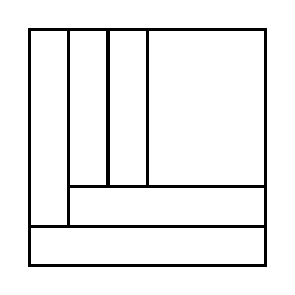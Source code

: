 \begin{tikzpicture}[very thick, scale=.5]
    \draw (0,1) rectangle (1,6);
    \draw (1,2) rectangle (2,6);
    \draw (2,2) rectangle (3,6);
    \draw (3,2) rectangle (6,6);
    \draw (1,1) rectangle (6,2);
    \draw (0,0) rectangle (6,1);
\end{tikzpicture}
